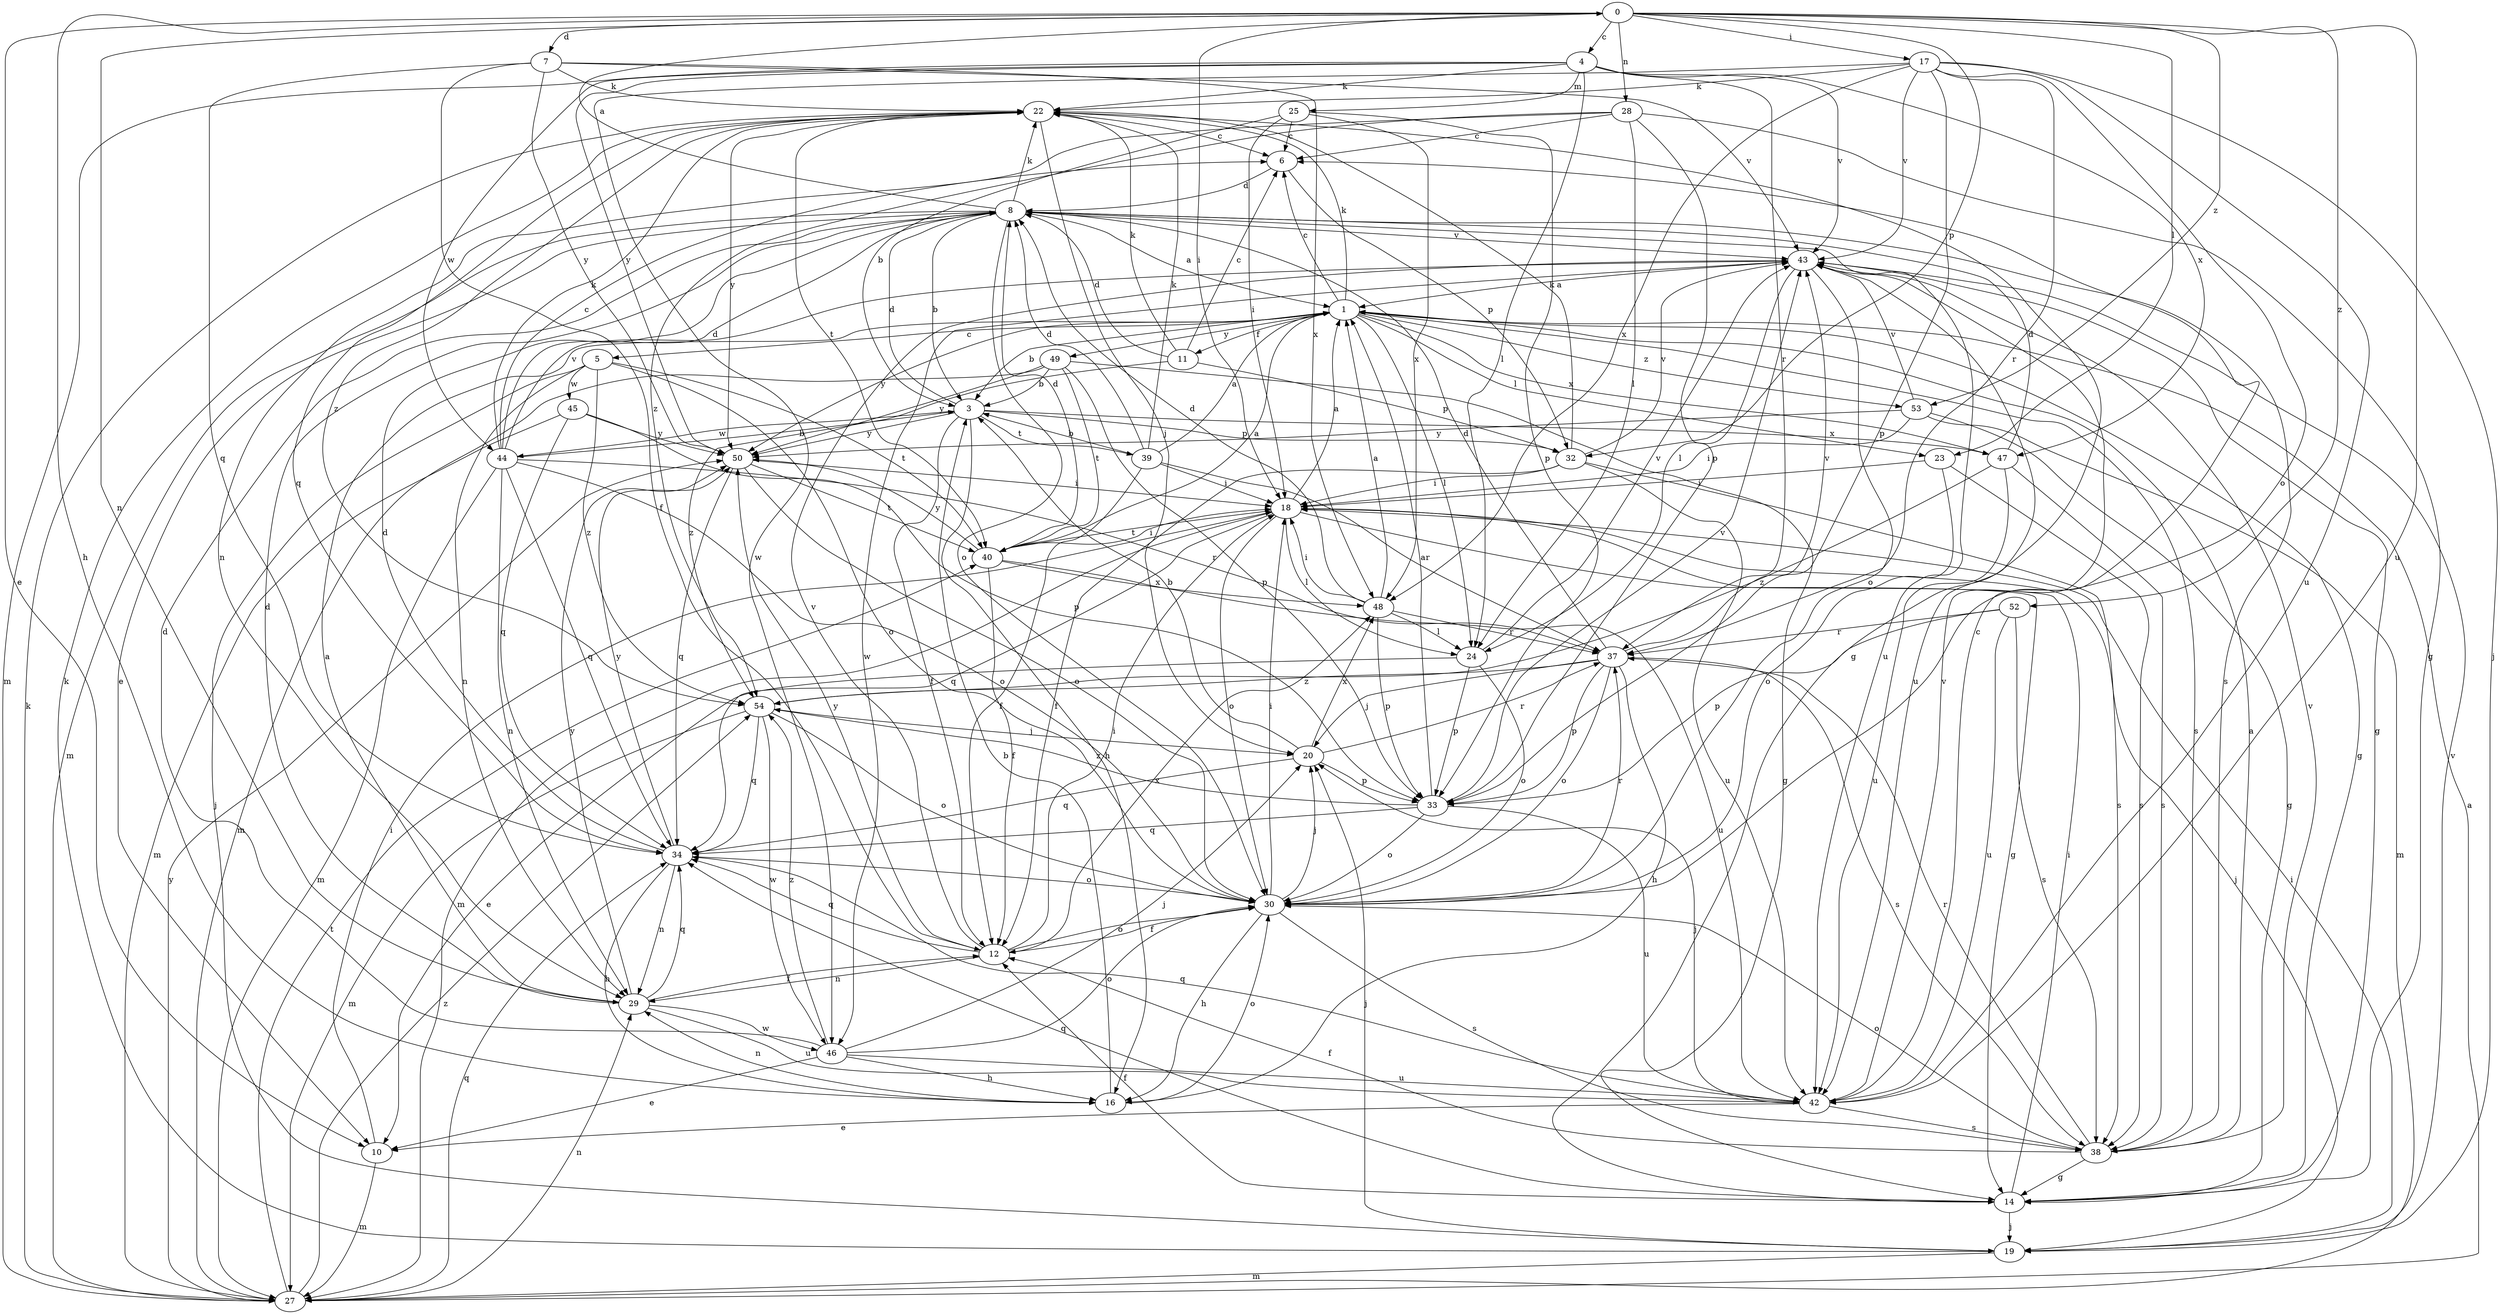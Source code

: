strict digraph  {
0;
1;
3;
4;
5;
6;
7;
8;
10;
11;
12;
14;
16;
17;
18;
19;
20;
22;
23;
24;
25;
27;
28;
29;
30;
32;
33;
34;
37;
38;
39;
40;
42;
43;
44;
45;
46;
47;
48;
49;
50;
52;
53;
54;
0 -> 4  [label=c];
0 -> 7  [label=d];
0 -> 10  [label=e];
0 -> 16  [label=h];
0 -> 17  [label=i];
0 -> 18  [label=i];
0 -> 23  [label=l];
0 -> 28  [label=n];
0 -> 29  [label=n];
0 -> 32  [label=p];
0 -> 42  [label=u];
0 -> 52  [label=z];
0 -> 53  [label=z];
1 -> 3  [label=b];
1 -> 5  [label=c];
1 -> 6  [label=c];
1 -> 11  [label=f];
1 -> 14  [label=g];
1 -> 22  [label=k];
1 -> 23  [label=l];
1 -> 24  [label=l];
1 -> 38  [label=s];
1 -> 47  [label=x];
1 -> 49  [label=y];
1 -> 50  [label=y];
1 -> 53  [label=z];
3 -> 8  [label=d];
3 -> 12  [label=f];
3 -> 16  [label=h];
3 -> 32  [label=p];
3 -> 39  [label=t];
3 -> 44  [label=w];
3 -> 47  [label=x];
3 -> 50  [label=y];
4 -> 22  [label=k];
4 -> 24  [label=l];
4 -> 25  [label=m];
4 -> 27  [label=m];
4 -> 37  [label=r];
4 -> 43  [label=v];
4 -> 44  [label=w];
4 -> 47  [label=x];
4 -> 50  [label=y];
5 -> 19  [label=j];
5 -> 29  [label=n];
5 -> 30  [label=o];
5 -> 40  [label=t];
5 -> 45  [label=w];
5 -> 54  [label=z];
6 -> 8  [label=d];
6 -> 32  [label=p];
7 -> 12  [label=f];
7 -> 22  [label=k];
7 -> 34  [label=q];
7 -> 43  [label=v];
7 -> 48  [label=x];
7 -> 50  [label=y];
8 -> 0  [label=a];
8 -> 1  [label=a];
8 -> 3  [label=b];
8 -> 10  [label=e];
8 -> 22  [label=k];
8 -> 27  [label=m];
8 -> 30  [label=o];
8 -> 38  [label=s];
8 -> 42  [label=u];
8 -> 43  [label=v];
10 -> 18  [label=i];
10 -> 27  [label=m];
11 -> 6  [label=c];
11 -> 8  [label=d];
11 -> 22  [label=k];
11 -> 32  [label=p];
11 -> 54  [label=z];
12 -> 18  [label=i];
12 -> 29  [label=n];
12 -> 30  [label=o];
12 -> 34  [label=q];
12 -> 43  [label=v];
12 -> 48  [label=x];
12 -> 50  [label=y];
14 -> 12  [label=f];
14 -> 18  [label=i];
14 -> 19  [label=j];
14 -> 34  [label=q];
16 -> 3  [label=b];
16 -> 29  [label=n];
16 -> 30  [label=o];
17 -> 19  [label=j];
17 -> 22  [label=k];
17 -> 30  [label=o];
17 -> 33  [label=p];
17 -> 37  [label=r];
17 -> 42  [label=u];
17 -> 43  [label=v];
17 -> 46  [label=w];
17 -> 48  [label=x];
18 -> 1  [label=a];
18 -> 14  [label=g];
18 -> 19  [label=j];
18 -> 24  [label=l];
18 -> 27  [label=m];
18 -> 30  [label=o];
18 -> 34  [label=q];
18 -> 40  [label=t];
19 -> 18  [label=i];
19 -> 20  [label=j];
19 -> 22  [label=k];
19 -> 27  [label=m];
19 -> 43  [label=v];
20 -> 3  [label=b];
20 -> 33  [label=p];
20 -> 34  [label=q];
20 -> 37  [label=r];
20 -> 48  [label=x];
22 -> 6  [label=c];
22 -> 14  [label=g];
22 -> 20  [label=j];
22 -> 34  [label=q];
22 -> 40  [label=t];
22 -> 50  [label=y];
22 -> 54  [label=z];
23 -> 18  [label=i];
23 -> 30  [label=o];
23 -> 38  [label=s];
24 -> 10  [label=e];
24 -> 30  [label=o];
24 -> 33  [label=p];
24 -> 43  [label=v];
25 -> 3  [label=b];
25 -> 6  [label=c];
25 -> 18  [label=i];
25 -> 33  [label=p];
25 -> 48  [label=x];
27 -> 1  [label=a];
27 -> 22  [label=k];
27 -> 29  [label=n];
27 -> 34  [label=q];
27 -> 40  [label=t];
27 -> 50  [label=y];
27 -> 54  [label=z];
28 -> 6  [label=c];
28 -> 14  [label=g];
28 -> 24  [label=l];
28 -> 29  [label=n];
28 -> 33  [label=p];
28 -> 54  [label=z];
29 -> 1  [label=a];
29 -> 8  [label=d];
29 -> 12  [label=f];
29 -> 34  [label=q];
29 -> 42  [label=u];
29 -> 46  [label=w];
29 -> 50  [label=y];
30 -> 12  [label=f];
30 -> 16  [label=h];
30 -> 18  [label=i];
30 -> 20  [label=j];
30 -> 37  [label=r];
30 -> 38  [label=s];
32 -> 12  [label=f];
32 -> 18  [label=i];
32 -> 22  [label=k];
32 -> 38  [label=s];
32 -> 42  [label=u];
32 -> 43  [label=v];
33 -> 1  [label=a];
33 -> 30  [label=o];
33 -> 34  [label=q];
33 -> 42  [label=u];
33 -> 43  [label=v];
33 -> 54  [label=z];
34 -> 8  [label=d];
34 -> 16  [label=h];
34 -> 29  [label=n];
34 -> 30  [label=o];
34 -> 50  [label=y];
37 -> 8  [label=d];
37 -> 16  [label=h];
37 -> 20  [label=j];
37 -> 30  [label=o];
37 -> 33  [label=p];
37 -> 38  [label=s];
37 -> 43  [label=v];
37 -> 54  [label=z];
38 -> 1  [label=a];
38 -> 12  [label=f];
38 -> 14  [label=g];
38 -> 30  [label=o];
38 -> 37  [label=r];
38 -> 43  [label=v];
39 -> 1  [label=a];
39 -> 3  [label=b];
39 -> 8  [label=d];
39 -> 12  [label=f];
39 -> 18  [label=i];
39 -> 22  [label=k];
39 -> 37  [label=r];
40 -> 1  [label=a];
40 -> 8  [label=d];
40 -> 12  [label=f];
40 -> 18  [label=i];
40 -> 42  [label=u];
40 -> 48  [label=x];
40 -> 50  [label=y];
42 -> 6  [label=c];
42 -> 10  [label=e];
42 -> 20  [label=j];
42 -> 34  [label=q];
42 -> 38  [label=s];
42 -> 43  [label=v];
43 -> 1  [label=a];
43 -> 14  [label=g];
43 -> 24  [label=l];
43 -> 30  [label=o];
43 -> 42  [label=u];
43 -> 46  [label=w];
44 -> 3  [label=b];
44 -> 6  [label=c];
44 -> 8  [label=d];
44 -> 22  [label=k];
44 -> 27  [label=m];
44 -> 29  [label=n];
44 -> 30  [label=o];
44 -> 34  [label=q];
44 -> 37  [label=r];
44 -> 43  [label=v];
45 -> 27  [label=m];
45 -> 33  [label=p];
45 -> 34  [label=q];
45 -> 50  [label=y];
46 -> 8  [label=d];
46 -> 10  [label=e];
46 -> 16  [label=h];
46 -> 20  [label=j];
46 -> 30  [label=o];
46 -> 42  [label=u];
46 -> 54  [label=z];
47 -> 8  [label=d];
47 -> 38  [label=s];
47 -> 42  [label=u];
47 -> 54  [label=z];
48 -> 1  [label=a];
48 -> 8  [label=d];
48 -> 18  [label=i];
48 -> 24  [label=l];
48 -> 33  [label=p];
48 -> 37  [label=r];
49 -> 3  [label=b];
49 -> 14  [label=g];
49 -> 27  [label=m];
49 -> 33  [label=p];
49 -> 40  [label=t];
49 -> 50  [label=y];
50 -> 18  [label=i];
50 -> 30  [label=o];
50 -> 34  [label=q];
50 -> 40  [label=t];
52 -> 33  [label=p];
52 -> 37  [label=r];
52 -> 38  [label=s];
52 -> 42  [label=u];
53 -> 14  [label=g];
53 -> 18  [label=i];
53 -> 27  [label=m];
53 -> 43  [label=v];
53 -> 50  [label=y];
54 -> 20  [label=j];
54 -> 27  [label=m];
54 -> 30  [label=o];
54 -> 34  [label=q];
54 -> 46  [label=w];
}

